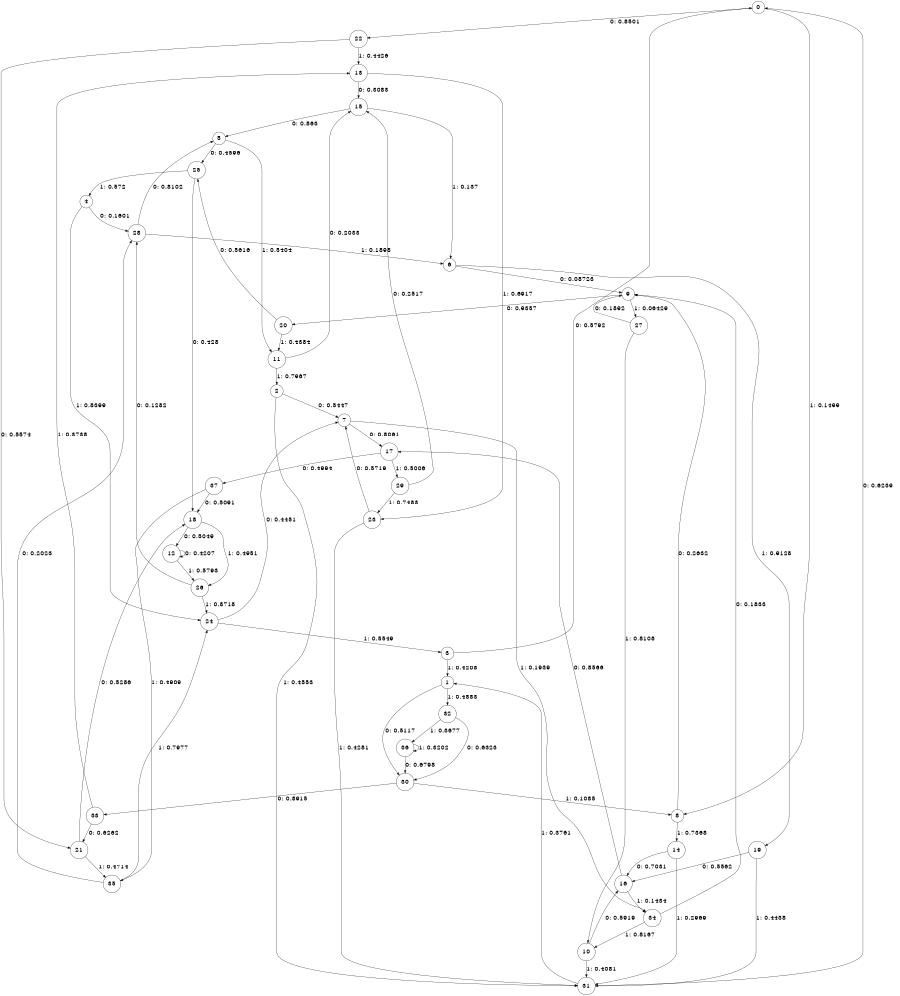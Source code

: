 digraph "ch5concat_phase3_L6" {
size = "6,8.5";
ratio = "fill";
node [shape = circle];
node [fontsize = 24];
edge [fontsize = 24];
0 -> 22 [label = "0: 0.8501   "];
0 -> 8 [label = "1: 0.1499   "];
1 -> 30 [label = "0: 0.5117   "];
1 -> 32 [label = "1: 0.4883   "];
2 -> 7 [label = "0: 0.5447   "];
2 -> 31 [label = "1: 0.4553   "];
3 -> 0 [label = "0: 0.5792   "];
3 -> 1 [label = "1: 0.4208   "];
4 -> 28 [label = "0: 0.1601   "];
4 -> 24 [label = "1: 0.8399   "];
5 -> 25 [label = "0: 0.4596   "];
5 -> 11 [label = "1: 0.5404   "];
6 -> 9 [label = "0: 0.08723  "];
6 -> 19 [label = "1: 0.9128   "];
7 -> 17 [label = "0: 0.8061   "];
7 -> 34 [label = "1: 0.1939   "];
8 -> 9 [label = "0: 0.2632   "];
8 -> 14 [label = "1: 0.7368   "];
9 -> 20 [label = "0: 0.9357   "];
9 -> 27 [label = "1: 0.06429  "];
10 -> 16 [label = "0: 0.5919   "];
10 -> 31 [label = "1: 0.4081   "];
11 -> 15 [label = "0: 0.2033   "];
11 -> 2 [label = "1: 0.7967   "];
12 -> 12 [label = "0: 0.4207   "];
12 -> 26 [label = "1: 0.5793   "];
13 -> 15 [label = "0: 0.3083   "];
13 -> 23 [label = "1: 0.6917   "];
14 -> 16 [label = "0: 0.7031   "];
14 -> 31 [label = "1: 0.2969   "];
15 -> 5 [label = "0: 0.863    "];
15 -> 6 [label = "1: 0.137    "];
16 -> 17 [label = "0: 0.8566   "];
16 -> 34 [label = "1: 0.1434   "];
17 -> 37 [label = "0: 0.4994   "];
17 -> 29 [label = "1: 0.5006   "];
18 -> 12 [label = "0: 0.5049   "];
18 -> 26 [label = "1: 0.4951   "];
19 -> 16 [label = "0: 0.5562   "];
19 -> 31 [label = "1: 0.4438   "];
20 -> 25 [label = "0: 0.5616   "];
20 -> 11 [label = "1: 0.4384   "];
21 -> 18 [label = "0: 0.5286   "];
21 -> 35 [label = "1: 0.4714   "];
22 -> 21 [label = "0: 0.5574   "];
22 -> 13 [label = "1: 0.4426   "];
23 -> 7 [label = "0: 0.5719   "];
23 -> 31 [label = "1: 0.4281   "];
24 -> 7 [label = "0: 0.4451   "];
24 -> 3 [label = "1: 0.5549   "];
25 -> 18 [label = "0: 0.428    "];
25 -> 4 [label = "1: 0.572    "];
26 -> 28 [label = "0: 0.1282   "];
26 -> 24 [label = "1: 0.8718   "];
27 -> 9 [label = "0: 0.1892   "];
27 -> 10 [label = "1: 0.8108   "];
28 -> 5 [label = "0: 0.8102   "];
28 -> 6 [label = "1: 0.1898   "];
29 -> 15 [label = "0: 0.2517   "];
29 -> 23 [label = "1: 0.7483   "];
30 -> 33 [label = "0: 0.8915   "];
30 -> 8 [label = "1: 0.1085   "];
31 -> 0 [label = "0: 0.6239   "];
31 -> 1 [label = "1: 0.3761   "];
32 -> 30 [label = "0: 0.6323   "];
32 -> 36 [label = "1: 0.3677   "];
33 -> 21 [label = "0: 0.6262   "];
33 -> 13 [label = "1: 0.3738   "];
34 -> 9 [label = "0: 0.1833   "];
34 -> 10 [label = "1: 0.8167   "];
35 -> 28 [label = "0: 0.2023   "];
35 -> 24 [label = "1: 0.7977   "];
36 -> 30 [label = "0: 0.6798   "];
36 -> 36 [label = "1: 0.3202   "];
37 -> 18 [label = "0: 0.5091   "];
37 -> 35 [label = "1: 0.4909   "];
}